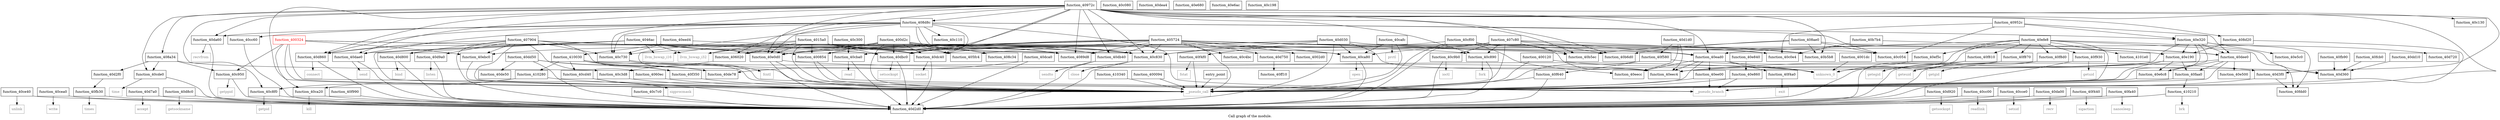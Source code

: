 digraph "Call graph of the module." {
  label="Call graph of the module.";
  node [shape=record];

  Node_function_408d8c [label="{function_408d8c}"];
  Node_function_40cd40 [label="{function_40cd40}"];
  Node_function_40cde0 [label="{function_40cde0}"];
  Node_function_40ce40 [label="{function_40ce40}"];
  Node_function_40cea0 [label="{function_40cea0}"];
  Node_function_40cf00 [label="{function_40cf00}"];
  Node_function_407904 [label="{function_407904}"];
  Node_function_4089d8 [label="{function_4089d8}"];
  Node_function_40b5b8 [label="{function_40b5b8}"];
  Node_function_40c7c0 [label="{function_40c7c0}"];
  Node_function_408a34 [label="{function_408a34}"];
  Node_function_408ae0 [label="{function_408ae0}"];
  Node_function_40c830 [label="{function_40c830}"];
  Node_function_408c34 [label="{function_408c34}"];
  Node_function_40c080 [label="{function_40c080}"];
  Node_function_40c300 [label="{function_40c300}"];
  Node_function_40b5ec [label="{function_40b5ec}"];
  Node_function_408d20 [label="{function_408d20}"];
  Node_function_40c0e4 [label="{function_40c0e4}"];
  Node_function_40c3d8 [label="{function_40c3d8}"];
  Node_function_40b6d0 [label="{function_40b6d0}"];
  Node_function_40952c [label="{function_40952c}"];
  Node_function_40c110 [label="{function_40c110}"];
  Node_function_40b7b4 [label="{function_40b7b4}"];
  Node_function_40c730 [label="{function_40c730}"];
  Node_function_40c130 [label="{function_40c130}"];
  Node_function_40c4bc [label="{function_40c4bc}"];
  Node_function_40c054 [label="{function_40c054}"];
  Node_function_40972c [label="{function_40972c}"];
  Node_function_40d030 [label="{function_40d030}"];
  Node_function_40d1d0 [label="{function_40d1d0}"];
  Node_function_40d2d0 [label="{function_40d2d0}"];
  Node_function_40d2f0 [label="{function_40d2f0}"];
  Node_function_40d360 [label="{function_40d360}"];
  Node_function_40d3f0 [label="{function_40d3f0}"];
  Node_function_40d720 [label="{function_40d720}"];
  Node_getpid [color="gray50", fontcolor="gray50", label="{getpid}"];
  Node_function_40d7a0 [label="{function_40d7a0}"];
  Node_function_40d800 [label="{function_40d800}"];
  Node_function_40d860 [label="{function_40d860}"];
  Node_function_40d8c0 [label="{function_40d8c0}"];
  Node_function_40d920 [label="{function_40d920}"];
  Node_function_40d750 [label="{function_40d750}"];
  Node_function_406020 [label="{function_406020}"];
  Node_function_4060ec [label="{function_4060ec}"];
  Node_function_40c8f0 [label="{function_40c8f0}"];
  Node_function_40cba0 [label="{function_40cba0}"];
  Node_function_40cc00 [label="{function_40cc00}"];
  Node_function_40cc60 [label="{function_40cc60}"];
  Node_function_40cce0 [label="{function_40cce0}"];
  Node_function_40ca80 [label="{function_40ca80}"];
  Node_function_40cafc [label="{function_40cafc}"];
  Node_function_40c890 [label="{function_40c890}"];
  Node_function_40c950 [label="{function_40c950}"];
  Node_function_40c9b0 [label="{function_40c9b0}"];
  Node_function_40ca20 [label="{function_40ca20}"];
  Node_recv [color="gray50", fontcolor="gray50", label="{recv}"];
  Node_recvfrom [color="gray50", fontcolor="gray50", label="{recvfrom}"];
  Node_send [color="gray50", fontcolor="gray50", label="{send}"];
  Node_sendto [color="gray50", fontcolor="gray50", label="{sendto}"];
  Node_setsockopt [color="gray50", fontcolor="gray50", label="{setsockopt}"];
  Node_socket [color="gray50", fontcolor="gray50", label="{socket}"];
  Node_sigaction [color="gray50", fontcolor="gray50", label="{sigaction}"];
  Node_exit [color="gray50", fontcolor="gray50", label="{exit}"];
  Node_fstat [color="gray50", fontcolor="gray50", label="{fstat}"];
  Node_getegid [color="gray50", fontcolor="gray50", label="{getegid}"];
  Node_geteuid [color="gray50", fontcolor="gray50", label="{geteuid}"];
  Node_getgid [color="gray50", fontcolor="gray50", label="{getgid}"];
  Node_getuid [color="gray50", fontcolor="gray50", label="{getuid}"];
  Node_nanosleep [color="gray50", fontcolor="gray50", label="{nanosleep}"];
  Node_times [color="gray50", fontcolor="gray50", label="{times}"];
  Node_brk [color="gray50", fontcolor="gray50", label="{brk}"];
  Node_llvm_bswap_i32 [color="gray50", fontcolor="gray50", label="{llvm_bswap_i32}"];
  Node_llvm_bswap_i16 [color="gray50", fontcolor="gray50", label="{llvm_bswap_i16}"];
  Node_function_40d9a0 [label="{function_40d9a0}"];
  Node_function_40da00 [label="{function_40da00}"];
  Node_function_40da60 [label="{function_40da60}"];
  Node_function_40dae0 [label="{function_40dae0}"];
  Node_function_40db40 [label="{function_40db40}"];
  Node_function_40dbc0 [label="{function_40dbc0}"];
  Node_function_40dc40 [label="{function_40dc40}"];
  Node_function_40dca0 [label="{function_40dca0}"];
  Node_function_40dd10 [label="{function_40dd10}"];
  Node_function_40dd50 [label="{function_40dd50}"];
  Node_function_40de50 [label="{function_40de50}"];
  Node_function_40de78 [label="{function_40de78}"];
  Node_function_40dea4 [label="{function_40dea4}"];
  Node_function_40dee0 [label="{function_40dee0}"];
  Node_function_40e0d0 [label="{function_40e0d0}"];
  Node_function_40e190 [label="{function_40e190}"];
  Node_function_40e320 [label="{function_40e320}"];
  Node_function_40e500 [label="{function_40e500}"];
  Node_function_40e5c0 [label="{function_40e5c0}"];
  Node_function_40e680 [label="{function_40e680}"];
  Node_function_40e6ac [label="{function_40e6ac}"];
  Node_function_40e6c8 [label="{function_40e6c8}"];
  Node_function_40e840 [label="{function_40e840}"];
  Node_function_40e860 [label="{function_40e860}"];
  Node_function_40ead0 [label="{function_40ead0}"];
  Node_function_40ebc0 [label="{function_40ebc0}"];
  Node_function_40ee00 [label="{function_40ee00}"];
  Node_function_40eec4 [label="{function_40eec4}"];
  Node_function_40eecc [label="{function_40eecc}"];
  Node_function_40eed4 [label="{function_40eed4}"];
  Node_function_40ef5c [label="{function_40ef5c}"];
  Node_function_40efe8 [label="{function_40efe8}"];
  Node_function_40f350 [label="{function_40f350}"];
  Node_function_40f440 [label="{function_40f440}"];
  Node_function_40f4a0 [label="{function_40f4a0}"];
  Node_function_40f4f0 [label="{function_40f4f0}"];
  Node_function_40f580 [label="{function_40f580}"];
  Node_function_40f640 [label="{function_40f640}"];
  Node_function_40f810 [label="{function_40f810}"];
  Node_function_40f870 [label="{function_40f870}"];
  Node_function_40f8d0 [label="{function_40f8d0}"];
  Node_function_40f930 [label="{function_40f930}"];
  Node_function_40f990 [label="{function_40f990}"];
  Node_function_40fa40 [label="{function_40fa40}"];
  Node_function_40faa0 [label="{function_40faa0}"];
  Node_function_40fb30 [label="{function_40fb30}"];
  Node_function_40fb90 [label="{function_40fb90}"];
  Node_function_40fcb0 [label="{function_40fcb0}"];
  Node_function_40fdd0 [label="{function_40fdd0}"];
  Node_function_40ff10 [label="{function_40ff10}"];
  Node_function_410030 [label="{function_410030}"];
  Node_function_4101e0 [label="{function_4101e0}"];
  Node_function_410210 [label="{function_410210}"];
  Node_function_410280 [label="{function_410280}"];
  Node_function_410340 [label="{function_410340}"];
  Node_unknown_0 [color="gray50", fontcolor="gray50", label="{unknown_0}"];
  Node_fork [color="gray50", fontcolor="gray50", label="{fork}"];
  Node_fcntl [color="gray50", fontcolor="gray50", label="{fcntl}"];
  Node_close [color="gray50", fontcolor="gray50", label="{close}"];
  Node_getppid [color="gray50", fontcolor="gray50", label="{getppid}"];
  Node_ioctl [color="gray50", fontcolor="gray50", label="{ioctl}"];
  Node_kill [color="gray50", fontcolor="gray50", label="{kill}"];
  Node_open [color="gray50", fontcolor="gray50", label="{open}"];
  Node_prctl [color="gray50", fontcolor="gray50", label="{prctl}"];
  Node_read [color="gray50", fontcolor="gray50", label="{read}"];
  Node_readlink [color="gray50", fontcolor="gray50", label="{readlink}"];
  Node_setsid [color="gray50", fontcolor="gray50", label="{setsid}"];
  Node_sigprocmask [color="gray50", fontcolor="gray50", label="{sigprocmask}"];
  Node_time [color="gray50", fontcolor="gray50", label="{time}"];
  Node_unlink [color="gray50", fontcolor="gray50", label="{unlink}"];
  Node_write [color="gray50", fontcolor="gray50", label="{write}"];
  Node_accept [color="gray50", fontcolor="gray50", label="{accept}"];
  Node_bind [color="gray50", fontcolor="gray50", label="{bind}"];
  Node_connect [color="gray50", fontcolor="gray50", label="{connect}"];
  Node_getsockname [color="gray50", fontcolor="gray50", label="{getsockname}"];
  Node_getsockopt [color="gray50", fontcolor="gray50", label="{getsockopt}"];
  Node_listen [color="gray50", fontcolor="gray50", label="{listen}"];
  Node_function_40c198 [label="{function_40c198}"];
  Node___pseudo_call [color="gray50", fontcolor="gray50", label="{__pseudo_call}"];
  Node___pseudo_branch [color="gray50", fontcolor="gray50", label="{__pseudo_branch}"];
  Node_function_400094 [label="{function_400094}"];
  Node_function_400120 [label="{function_400120}"];
  Node_function_4001dc [label="{function_4001dc}"];
  Node_entry_point [label="{entry_point}"];
  Node_function_4002d0 [label="{function_4002d0}"];
  Node_function_400324 [color="red", fontcolor="red", label="{function_400324}"];
  Node_function_400854 [label="{function_400854}"];
  Node_function_407c80 [label="{function_407c80}"];
  Node_function_400d2c [label="{function_400d2c}"];
  Node_function_4015a0 [label="{function_4015a0}"];
  Node_function_4046ac [label="{function_4046ac}"];
  Node_function_405724 [label="{function_405724}"];
  Node_function_405fc4 [label="{function_405fc4}"];
  Node_function_408d8c -> Node_function_4089d8;
  Node_function_408d8c -> Node_function_40c830;
  Node_function_408d8c -> Node_function_40c110;
  Node_function_408d8c -> Node_function_40c730;
  Node_function_408d8c -> Node_function_40c054;
  Node_function_408d8c -> Node_function_40d860;
  Node_function_408d8c -> Node_function_40cc60;
  Node_function_408d8c -> Node_function_40da60;
  Node_function_408d8c -> Node_function_40dae0;
  Node_function_408d8c -> Node_function_40dc40;
  Node_function_408d8c -> Node_function_40e0d0;
  Node_function_408d8c -> Node_function_40e320;
  Node_function_408d8c -> Node___pseudo_call;
  Node_function_408d8c -> Node___pseudo_branch;
  Node_function_40cd40 -> Node_function_40d2d0;
  Node_function_40cd40 -> Node_sigprocmask;
  Node_function_40cde0 -> Node_function_40d2d0;
  Node_function_40cde0 -> Node_time;
  Node_function_40ce40 -> Node_function_40d2d0;
  Node_function_40ce40 -> Node_unlink;
  Node_function_40cea0 -> Node_function_40d2d0;
  Node_function_40cea0 -> Node_write;
  Node_function_40cf00 -> Node_function_40c830;
  Node_function_40cf00 -> Node_function_40d2d0;
  Node_function_40cf00 -> Node_function_40e190;
  Node_function_40cf00 -> Node_function_40eec4;
  Node_function_40cf00 -> Node_function_40eecc;
  Node_function_40cf00 -> Node___pseudo_call;
  Node_function_407904 -> Node_function_40c830;
  Node_function_407904 -> Node_function_40c730;
  Node_function_407904 -> Node_function_40d2d0;
  Node_function_407904 -> Node_function_40d800;
  Node_function_407904 -> Node_function_40d860;
  Node_function_407904 -> Node_function_4060ec;
  Node_function_407904 -> Node_function_40d9a0;
  Node_function_407904 -> Node_function_40dbc0;
  Node_function_407904 -> Node_function_40dc40;
  Node_function_407904 -> Node_function_40ebc0;
  Node_function_407904 -> Node___pseudo_call;
  Node_function_407904 -> Node___pseudo_branch;
  Node_function_40c7c0 -> Node_function_40d2d0;
  Node_function_408a34 -> Node_function_40cde0;
  Node_function_408a34 -> Node_function_40d2f0;
  Node_function_408a34 -> Node_function_40c8f0;
  Node_function_408a34 -> Node_function_40c950;
  Node_function_408ae0 -> Node_function_40b5b8;
  Node_function_408ae0 -> Node_function_40b5ec;
  Node_function_408ae0 -> Node_function_40b6d0;
  Node_function_408ae0 -> Node_function_40c054;
  Node_function_408ae0 -> Node_function_40d720;
  Node_function_40c830 -> Node_function_40d2d0;
  Node_function_40c830 -> Node_close;
  Node_function_40c300 -> Node_function_40cba0;
  Node_function_408d20 -> Node_function_40e190;
  Node_function_408d20 -> Node___pseudo_branch;
  Node_function_40c3d8 -> Node___pseudo_call;
  Node_function_40952c -> Node_function_40c0e4;
  Node_function_40952c -> Node_function_40c054;
  Node_function_40952c -> Node_function_40dee0;
  Node_function_40952c -> Node_function_40e320;
  Node_function_40b7b4 -> Node_function_40c0e4;
  Node_function_40b7b4 -> Node_function_40dee0;
  Node_function_40c730 -> Node_unknown_0;
  Node_function_40c730 -> Node_fcntl;
  Node_function_40972c -> Node_function_408d8c;
  Node_function_40972c -> Node_function_40cde0;
  Node_function_40972c -> Node_function_4089d8;
  Node_function_40972c -> Node_function_40b5b8;
  Node_function_40972c -> Node_function_408a34;
  Node_function_40972c -> Node_function_40c830;
  Node_function_40972c -> Node_function_40b5ec;
  Node_function_40972c -> Node_function_408d20;
  Node_function_40972c -> Node_function_40c3d8;
  Node_function_40972c -> Node_function_40b6d0;
  Node_function_40972c -> Node_function_40c730;
  Node_function_40972c -> Node_function_40c130;
  Node_function_40972c -> Node_function_40d3f0;
  Node_function_40972c -> Node_function_40d860;
  Node_function_40972c -> Node_function_406020;
  Node_function_40972c -> Node_function_40c890;
  Node_function_40972c -> Node_function_40da60;
  Node_function_40972c -> Node_function_40dae0;
  Node_function_40972c -> Node_function_40db40;
  Node_function_40972c -> Node_function_40dbc0;
  Node_function_40972c -> Node_function_40dc40;
  Node_function_40972c -> Node_function_40e0d0;
  Node_function_40972c -> Node_function_40ead0;
  Node_function_40972c -> Node___pseudo_call;
  Node_function_40972c -> Node___pseudo_branch;
  Node_function_40d030 -> Node_function_40c830;
  Node_function_40d030 -> Node_function_40c730;
  Node_function_40d030 -> Node_function_40d2d0;
  Node_function_40d030 -> Node_function_40ca80;
  Node_function_40d030 -> Node_function_40dee0;
  Node_function_40d030 -> Node_function_40e0d0;
  Node_function_40d030 -> Node_function_40e190;
  Node_function_40d030 -> Node_function_40eec4;
  Node_function_40d030 -> Node_function_40f4f0;
  Node_function_40d1d0 -> Node_function_40eec4;
  Node_function_40d1d0 -> Node_function_40eecc;
  Node_function_40d1d0 -> Node_function_40f580;
  Node_function_40d2f0 -> Node_function_40fb30;
  Node_function_40d3f0 -> Node_function_40fdd0;
  Node_function_40d3f0 -> Node___pseudo_branch;
  Node_function_40d7a0 -> Node_function_40d2d0;
  Node_function_40d7a0 -> Node_accept;
  Node_function_40d800 -> Node_function_40d2d0;
  Node_function_40d800 -> Node_bind;
  Node_function_40d860 -> Node_function_40d2d0;
  Node_function_40d860 -> Node_connect;
  Node_function_40d8c0 -> Node_function_40d2d0;
  Node_function_40d8c0 -> Node_getsockname;
  Node_function_40d920 -> Node_function_40d2d0;
  Node_function_40d920 -> Node_getsockopt;
  Node_function_40d750 -> Node_function_40ff10;
  Node_function_406020 -> Node_function_40c3d8;
  Node_function_4060ec -> Node___pseudo_call;
  Node_function_40c8f0 -> Node_function_40d2d0;
  Node_function_40c8f0 -> Node_getpid;
  Node_function_40cba0 -> Node_function_40d2d0;
  Node_function_40cba0 -> Node_read;
  Node_function_40cc00 -> Node_function_40d2d0;
  Node_function_40cc00 -> Node_readlink;
  Node_function_40cc60 -> Node_function_40d2d0;
  Node_function_40cce0 -> Node_function_40d2d0;
  Node_function_40cce0 -> Node_setsid;
  Node_function_40ca80 -> Node_function_40d2d0;
  Node_function_40ca80 -> Node_open;
  Node_function_40cafc -> Node_function_40ca80;
  Node_function_40cafc -> Node_prctl;
  Node_function_40cafc -> Node___pseudo_call;
  Node_function_40c890 -> Node_function_40d2d0;
  Node_function_40c890 -> Node_fork;
  Node_function_40c950 -> Node_function_40d2d0;
  Node_function_40c950 -> Node_getppid;
  Node_function_40c9b0 -> Node_function_40d2d0;
  Node_function_40c9b0 -> Node_ioctl;
  Node_function_40ca20 -> Node_function_40d2d0;
  Node_function_40ca20 -> Node_kill;
  Node_function_40d9a0 -> Node_function_40d2d0;
  Node_function_40d9a0 -> Node_listen;
  Node_function_40da00 -> Node_function_40d2d0;
  Node_function_40da00 -> Node_recv;
  Node_function_40da60 -> Node_function_40d2d0;
  Node_function_40da60 -> Node_recvfrom;
  Node_function_40dae0 -> Node_function_40d2d0;
  Node_function_40dae0 -> Node_send;
  Node_function_40db40 -> Node_function_40d2d0;
  Node_function_40db40 -> Node_sendto;
  Node_function_40dbc0 -> Node_function_40d2d0;
  Node_function_40dbc0 -> Node_setsockopt;
  Node_function_40dc40 -> Node_function_40d2d0;
  Node_function_40dc40 -> Node_socket;
  Node_function_40dca0 -> Node_function_40d2d0;
  Node_function_40dca0 -> Node_function_40de78;
  Node_function_40dd10 -> Node_function_40d360;
  Node_function_40dd50 -> Node_function_40d2d0;
  Node_function_40dd50 -> Node_function_40de50;
  Node_function_40dd50 -> Node_function_40de78;
  Node_function_40dd50 -> Node_function_40f350;
  Node_function_40dee0 -> Node_function_40e500;
  Node_function_40dee0 -> Node_function_40e6c8;
  Node_function_40dee0 -> Node_function_40eec4;
  Node_function_40dee0 -> Node_function_40faa0;
  Node_function_40dee0 -> Node___pseudo_call;
  Node_function_40e0d0 -> Node_function_40d2d0;
  Node_function_40e0d0 -> Node_function_40d360;
  Node_function_40e0d0 -> Node___pseudo_call;
  Node_function_40e190 -> Node_function_40e6c8;
  Node_function_40e190 -> Node_function_40eec4;
  Node_function_40e190 -> Node_function_40faa0;
  Node_function_40e190 -> Node___pseudo_call;
  Node_function_40e320 -> Node_function_40dee0;
  Node_function_40e320 -> Node_function_40e190;
  Node_function_40e320 -> Node_function_40e5c0;
  Node_function_40e320 -> Node_function_40e6c8;
  Node_function_40e320 -> Node_function_40eec4;
  Node_function_40e320 -> Node_function_40fdd0;
  Node_function_40e320 -> Node___pseudo_call;
  Node_function_40e6c8 -> Node___pseudo_call;
  Node_function_40e840 -> Node_function_40e860;
  Node_function_40e860 -> Node___pseudo_call;
  Node_function_40e860 -> Node___pseudo_branch;
  Node_function_40ead0 -> Node_function_40ee00;
  Node_function_40ead0 -> Node_function_40eec4;
  Node_function_40ead0 -> Node_function_40eecc;
  Node_function_40ead0 -> Node_function_40f4a0;
  Node_function_40ead0 -> Node_unknown_0;
  Node_function_40ead0 -> Node___pseudo_call;
  Node_function_40ebc0 -> Node___pseudo_call;
  Node_function_40ee00 -> Node___pseudo_call;
  Node_function_40ee00 -> Node___pseudo_branch;
  Node_function_40eed4 -> Node_function_40c730;
  Node_function_40eed4 -> Node_function_40ca80;
  Node_function_40eed4 -> Node_function_410030;
  Node_function_40ef5c -> Node_unknown_0;
  Node_function_40efe8 -> Node_function_40d2d0;
  Node_function_40efe8 -> Node_function_40d360;
  Node_function_40efe8 -> Node_function_40ead0;
  Node_function_40efe8 -> Node_function_40ef5c;
  Node_function_40efe8 -> Node_function_40f810;
  Node_function_40efe8 -> Node_function_40f870;
  Node_function_40efe8 -> Node_function_40f8d0;
  Node_function_40efe8 -> Node_function_40f930;
  Node_function_40efe8 -> Node_function_40fdd0;
  Node_function_40efe8 -> Node_function_4101e0;
  Node_function_40efe8 -> Node_unknown_0;
  Node_function_40efe8 -> Node___pseudo_call;
  Node_function_40f350 -> Node___pseudo_call;
  Node_function_40f440 -> Node_function_40d2d0;
  Node_function_40f440 -> Node_sigaction;
  Node_function_40f4a0 -> Node_exit;
  Node_function_40f4f0 -> Node_fstat;
  Node_function_40f4f0 -> Node___pseudo_call;
  Node_function_40f580 -> Node_function_40d3f0;
  Node_function_40f580 -> Node_function_40f640;
  Node_function_40f580 -> Node___pseudo_call;
  Node_function_40f640 -> Node_function_40d2d0;
  Node_function_40f640 -> Node___pseudo_call;
  Node_function_40f810 -> Node_function_40d2d0;
  Node_function_40f810 -> Node_getegid;
  Node_function_40f870 -> Node_function_40d2d0;
  Node_function_40f870 -> Node_geteuid;
  Node_function_40f8d0 -> Node_function_40d2d0;
  Node_function_40f8d0 -> Node_getgid;
  Node_function_40f930 -> Node_function_40d2d0;
  Node_function_40f930 -> Node_getuid;
  Node_function_40f990 -> Node_function_40d2d0;
  Node_function_40fa40 -> Node_function_40d2d0;
  Node_function_40fa40 -> Node_nanosleep;
  Node_function_40faa0 -> Node_function_410210;
  Node_function_40faa0 -> Node___pseudo_call;
  Node_function_40fb30 -> Node_function_40d2d0;
  Node_function_40fb30 -> Node_times;
  Node_function_40fb90 -> Node_function_40d360;
  Node_function_40fcb0 -> Node_function_40d360;
  Node_function_410030 -> Node_function_40cd40;
  Node_function_410030 -> Node_function_40de78;
  Node_function_410030 -> Node_function_40eec4;
  Node_function_410030 -> Node_function_40f350;
  Node_function_410030 -> Node_function_410280;
  Node_function_410030 -> Node___pseudo_call;
  Node_function_410210 -> Node_function_40d2d0;
  Node_function_410210 -> Node_brk;
  Node_function_410280 -> Node_function_40c8f0;
  Node_function_410280 -> Node_function_40ca20;
  Node_function_410280 -> Node___pseudo_call;
  Node_function_410340 -> Node___pseudo_call;
  Node_function_400094 -> Node___pseudo_call;
  Node_function_400120 -> Node_unknown_0;
  Node_function_400120 -> Node___pseudo_call;
  Node_function_4001dc -> Node_unknown_0;
  Node_entry_point -> Node___pseudo_call;
  Node_function_400324 -> Node_function_40c890;
  Node_function_400324 -> Node_function_40c950;
  Node_function_400324 -> Node_function_40ca20;
  Node_function_400324 -> Node_function_40ead0;
  Node_function_400324 -> Node_function_40ebc0;
  Node_function_400324 -> Node___pseudo_call;
  Node_function_400324 -> Node___pseudo_branch;
  Node_function_400854 -> Node___pseudo_call;
  Node_function_400854 -> Node___pseudo_branch;
  Node_function_407c80 -> Node_function_40b5b8;
  Node_function_407c80 -> Node_function_40b5ec;
  Node_function_407c80 -> Node_function_40b6d0;
  Node_function_407c80 -> Node_function_40ca80;
  Node_function_407c80 -> Node_function_40c890;
  Node_function_407c80 -> Node_function_40c9b0;
  Node_function_407c80 -> Node_function_40ead0;
  Node_function_407c80 -> Node_function_40ebc0;
  Node_function_407c80 -> Node___pseudo_call;
  Node_function_400d2c -> Node_function_4089d8;
  Node_function_400d2c -> Node_function_40c830;
  Node_function_400d2c -> Node_function_408c34;
  Node_function_400d2c -> Node_function_40c0e4;
  Node_function_400d2c -> Node_function_406020;
  Node_function_400d2c -> Node_llvm_bswap_i32;
  Node_function_400d2c -> Node_function_40db40;
  Node_function_400d2c -> Node_function_40dbc0;
  Node_function_400d2c -> Node_function_40dc40;
  Node_function_400d2c -> Node_function_40e0d0;
  Node_function_400d2c -> Node___pseudo_call;
  Node_function_400d2c -> Node_function_400854;
  Node_function_400d2c -> Node_function_405fc4;
  Node_function_4015a0 -> Node_function_4089d8;
  Node_function_4015a0 -> Node_function_40c830;
  Node_function_4015a0 -> Node_function_406020;
  Node_function_4015a0 -> Node_llvm_bswap_i32;
  Node_function_4015a0 -> Node_llvm_bswap_i16;
  Node_function_4015a0 -> Node_function_40db40;
  Node_function_4015a0 -> Node_function_40dbc0;
  Node_function_4015a0 -> Node_function_40dc40;
  Node_function_4015a0 -> Node_function_40e0d0;
  Node_function_4015a0 -> Node___pseudo_call;
  Node_function_4015a0 -> Node_function_400854;
  Node_function_4015a0 -> Node_function_405fc4;
  Node_function_4046ac -> Node_function_4089d8;
  Node_function_4046ac -> Node_function_40d800;
  Node_function_4046ac -> Node_function_40d860;
  Node_function_4046ac -> Node_llvm_bswap_i32;
  Node_function_4046ac -> Node_llvm_bswap_i16;
  Node_function_4046ac -> Node_function_40dae0;
  Node_function_4046ac -> Node_function_40dc40;
  Node_function_4046ac -> Node_function_40e0d0;
  Node_function_4046ac -> Node___pseudo_call;
  Node_function_4046ac -> Node_function_400854;
  Node_function_405724 -> Node_function_4089d8;
  Node_function_405724 -> Node_function_40b5b8;
  Node_function_405724 -> Node_function_40c830;
  Node_function_405724 -> Node_function_40b5ec;
  Node_function_405724 -> Node_function_40c0e4;
  Node_function_405724 -> Node_function_40b6d0;
  Node_function_405724 -> Node_function_40c4bc;
  Node_function_405724 -> Node_function_40c054;
  Node_function_405724 -> Node_function_40d750;
  Node_function_405724 -> Node_function_406020;
  Node_function_405724 -> Node_function_40cba0;
  Node_function_405724 -> Node_function_40ca80;
  Node_function_405724 -> Node_function_40db40;
  Node_function_405724 -> Node_function_40dbc0;
  Node_function_405724 -> Node_function_40dc40;
  Node_function_405724 -> Node_function_40e0d0;
  Node_function_405724 -> Node___pseudo_call;
  Node_function_405724 -> Node_function_4002d0;
  Node_function_405724 -> Node_function_400854;
  Node_function_405724 -> Node_function_405fc4;
}
